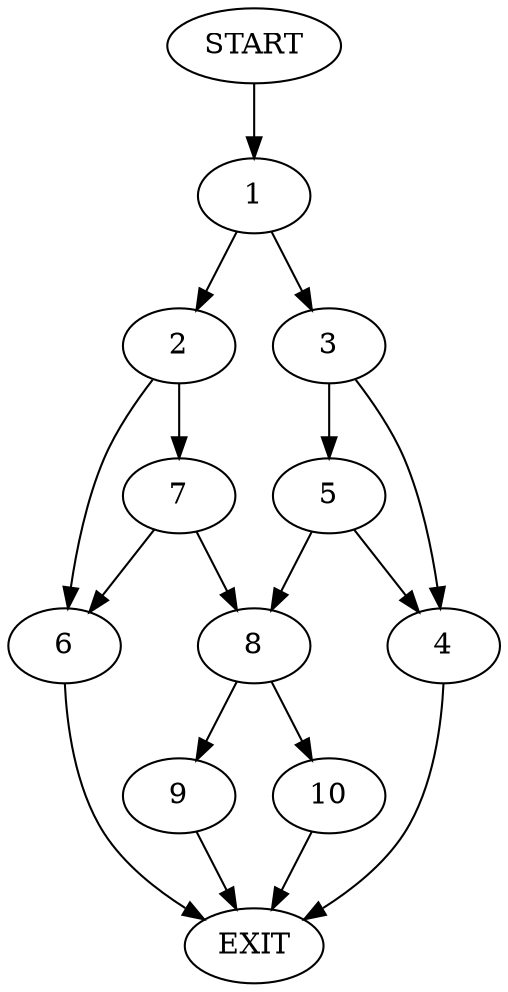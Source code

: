 digraph {
0 [label="START"]
11 [label="EXIT"]
0 -> 1
1 -> 2
1 -> 3
3 -> 4
3 -> 5
2 -> 6
2 -> 7
5 -> 4
5 -> 8
4 -> 11
8 -> 9
8 -> 10
7 -> 6
7 -> 8
6 -> 11
9 -> 11
10 -> 11
}

